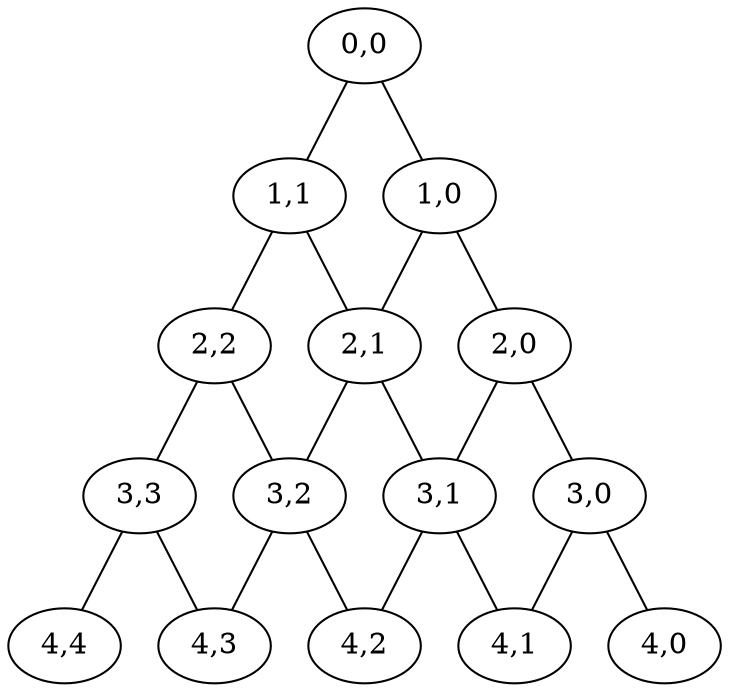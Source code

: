 graph G {
"3\,1" -- "4\,2";
"0\,0" -- "1\,1";
"2\,1" -- "3\,1";
"2\,2" -- "3\,3";
"3\,2" -- "4\,2";
"3\,3" -- "4\,3";
"1\,1" -- "2\,1";
"2\,0" -- "3\,0";
"1\,1" -- "2\,2";
"3\,0" -- "4\,0";
"1\,0" -- "2\,0";
"0\,0" -- "1\,0";
"2\,1" -- "3\,2";
"2\,2" -- "3\,2";
"3\,0" -- "4\,1";
"3\,1" -- "4\,1";
"1\,0" -- "2\,1";
"2\,0" -- "3\,1";
"3\,3" -- "4\,4";
"3\,2" -- "4\,3";
}
